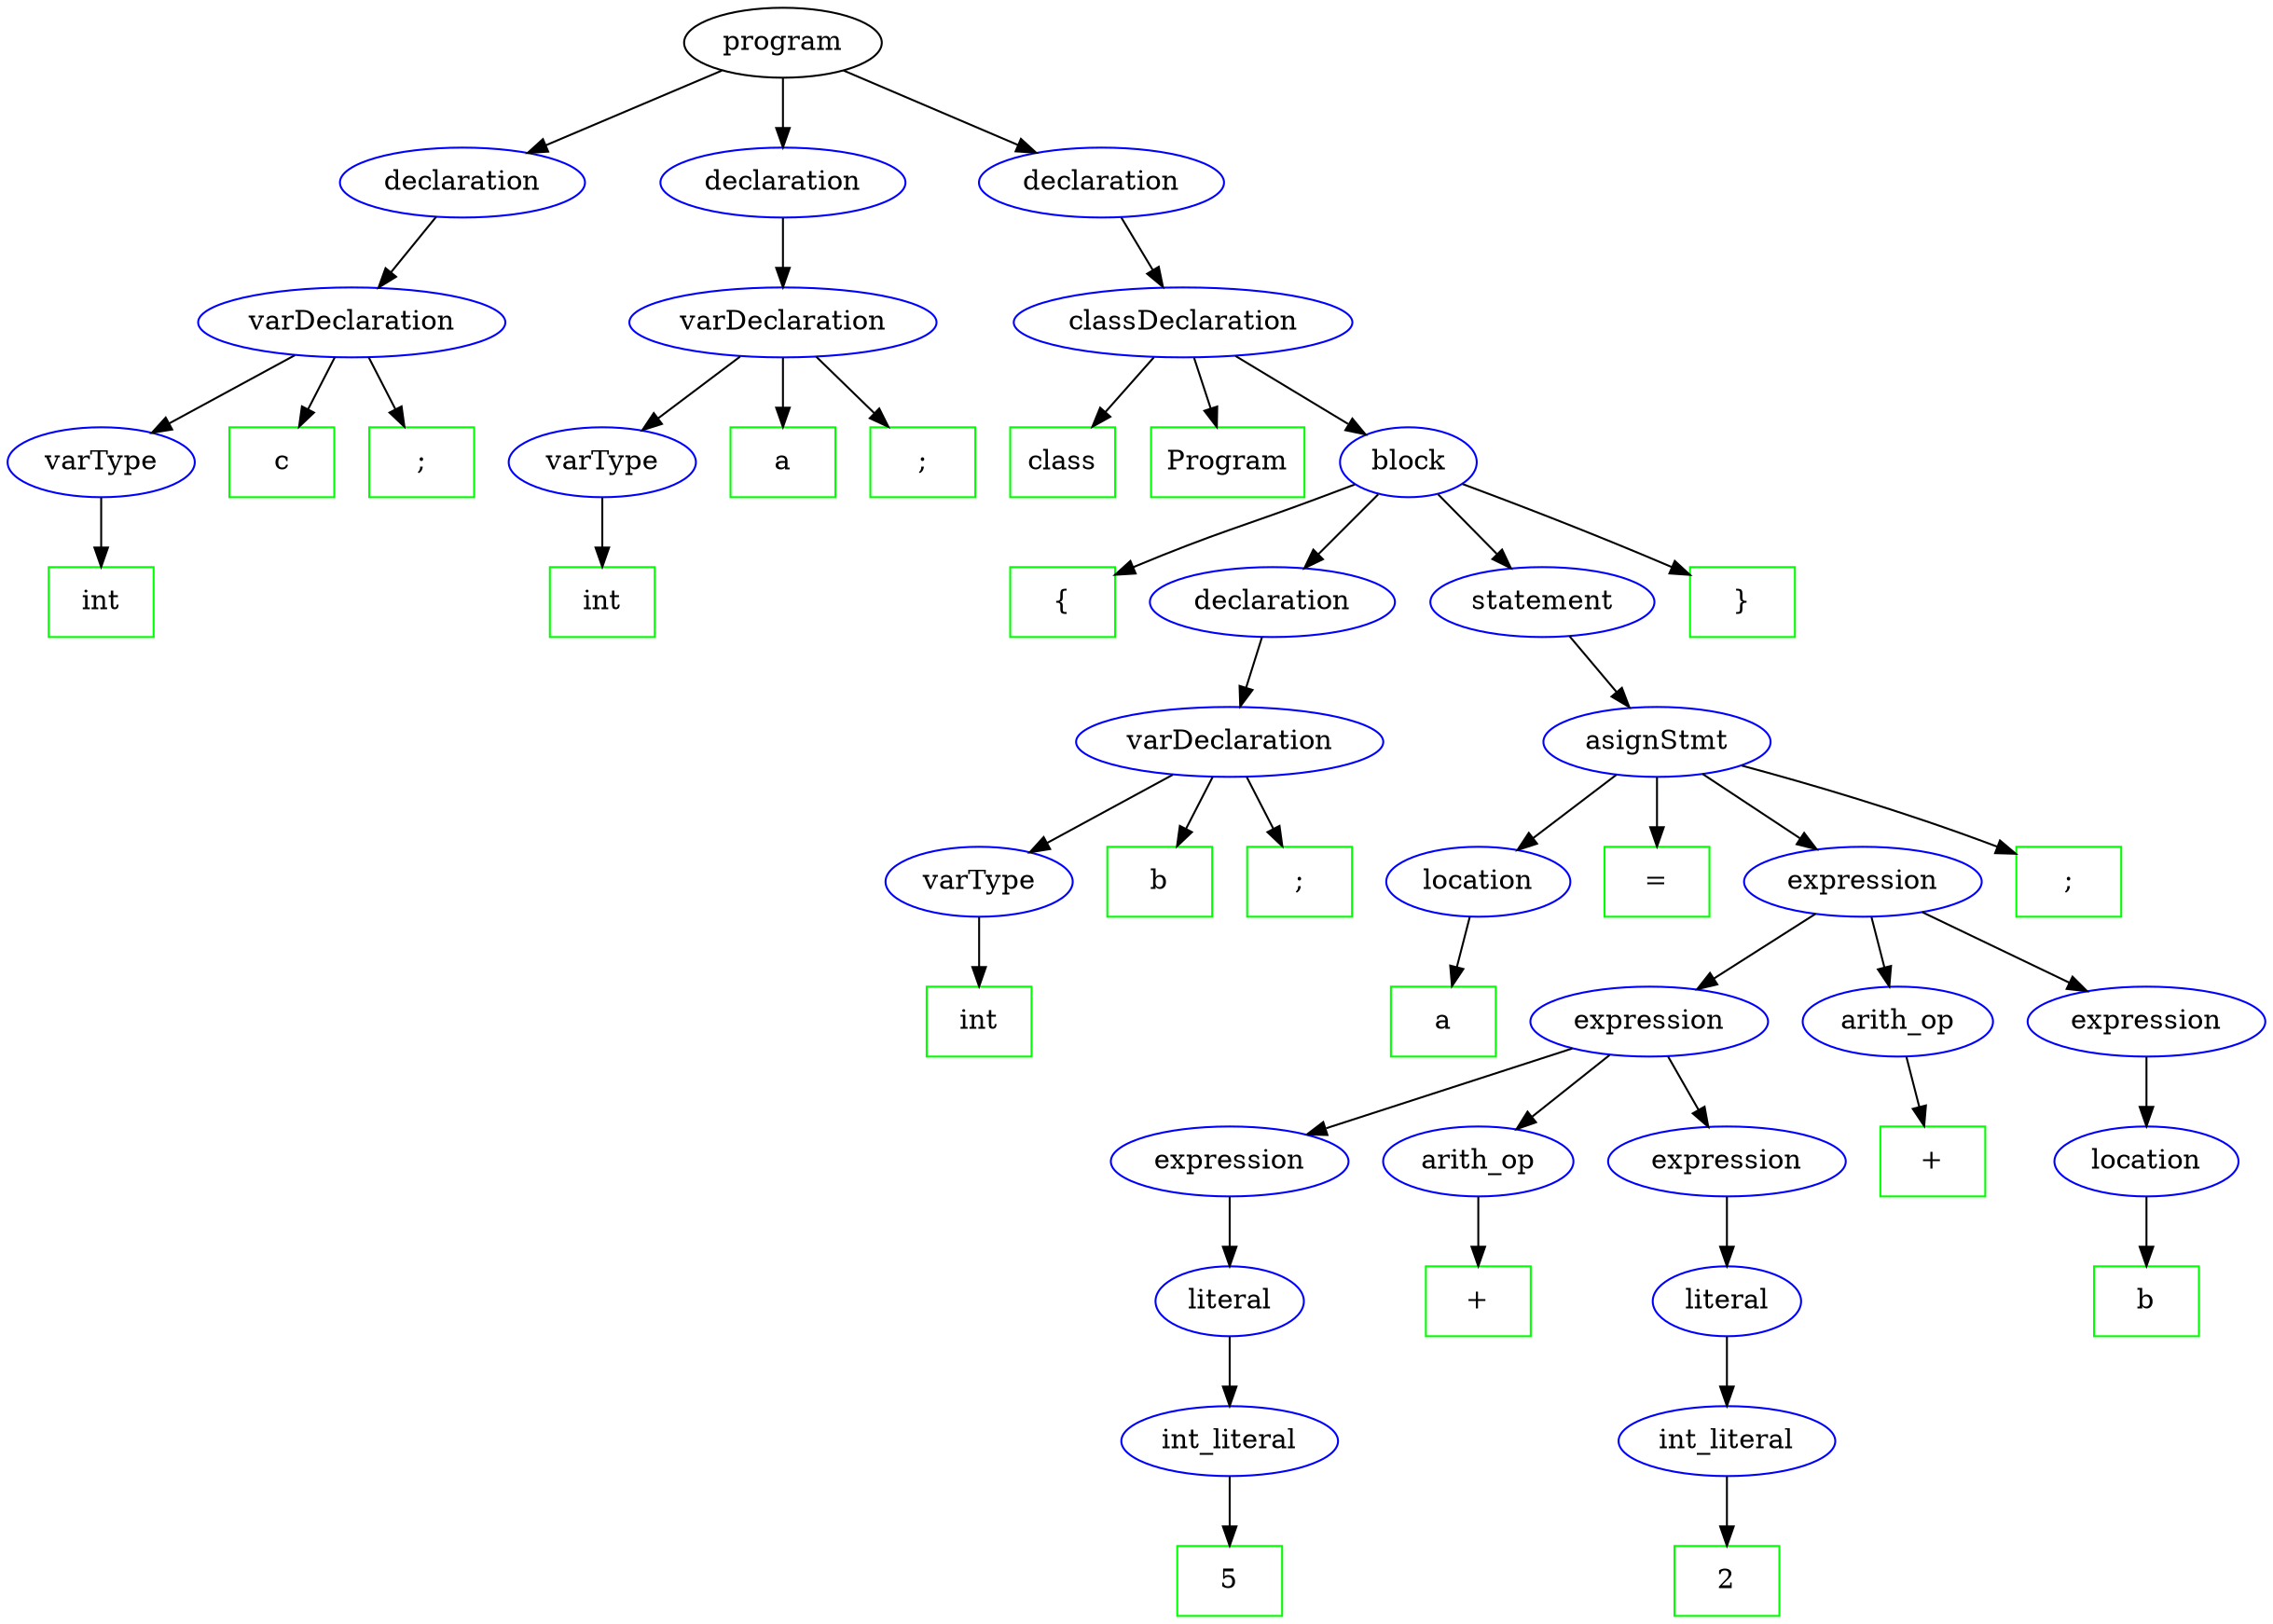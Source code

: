 // gramatic
digraph Gramatica {
	0 [label=program]
	1 [label=declaration color=blue shape=ellipse]
	0 -> 1
	2 [label=varDeclaration color=blue shape=ellipse]
	1 -> 2
	3 [label=varType color=blue shape=ellipse]
	2 -> 3
	4 [label=int color=green shape=rectangle]
	3 -> 4
	5 [label=c color=green shape=rectangle]
	2 -> 5
	6 [label=";" color=green shape=rectangle]
	2 -> 6
	7 [label=declaration color=blue shape=ellipse]
	0 -> 7
	8 [label=varDeclaration color=blue shape=ellipse]
	7 -> 8
	9 [label=varType color=blue shape=ellipse]
	8 -> 9
	10 [label=int color=green shape=rectangle]
	9 -> 10
	11 [label=a color=green shape=rectangle]
	8 -> 11
	12 [label=";" color=green shape=rectangle]
	8 -> 12
	13 [label=declaration color=blue shape=ellipse]
	0 -> 13
	14 [label=classDeclaration color=blue shape=ellipse]
	13 -> 14
	15 [label=class color=green shape=rectangle]
	14 -> 15
	16 [label=Program color=green shape=rectangle]
	14 -> 16
	17 [label=block color=blue shape=ellipse]
	14 -> 17
	18 [label="{" color=green shape=rectangle]
	17 -> 18
	19 [label=declaration color=blue shape=ellipse]
	17 -> 19
	20 [label=varDeclaration color=blue shape=ellipse]
	19 -> 20
	21 [label=varType color=blue shape=ellipse]
	20 -> 21
	22 [label=int color=green shape=rectangle]
	21 -> 22
	23 [label=b color=green shape=rectangle]
	20 -> 23
	24 [label=";" color=green shape=rectangle]
	20 -> 24
	25 [label=statement color=blue shape=ellipse]
	17 -> 25
	26 [label=asignStmt color=blue shape=ellipse]
	25 -> 26
	27 [label=location color=blue shape=ellipse]
	26 -> 27
	28 [label=a color=green shape=rectangle]
	27 -> 28
	29 [label="=" color=green shape=rectangle]
	26 -> 29
	30 [label=expression color=blue shape=ellipse]
	26 -> 30
	31 [label=expression color=blue shape=ellipse]
	30 -> 31
	32 [label=expression color=blue shape=ellipse]
	31 -> 32
	33 [label=literal color=blue shape=ellipse]
	32 -> 33
	34 [label=int_literal color=blue shape=ellipse]
	33 -> 34
	35 [label=5 color=green shape=rectangle]
	34 -> 35
	36 [label=arith_op color=blue shape=ellipse]
	31 -> 36
	37 [label="+" color=green shape=rectangle]
	36 -> 37
	38 [label=expression color=blue shape=ellipse]
	31 -> 38
	39 [label=literal color=blue shape=ellipse]
	38 -> 39
	40 [label=int_literal color=blue shape=ellipse]
	39 -> 40
	41 [label=2 color=green shape=rectangle]
	40 -> 41
	42 [label=arith_op color=blue shape=ellipse]
	30 -> 42
	43 [label="+" color=green shape=rectangle]
	42 -> 43
	44 [label=expression color=blue shape=ellipse]
	30 -> 44
	45 [label=location color=blue shape=ellipse]
	44 -> 45
	46 [label=b color=green shape=rectangle]
	45 -> 46
	47 [label=";" color=green shape=rectangle]
	26 -> 47
	48 [label="}" color=green shape=rectangle]
	17 -> 48
}
